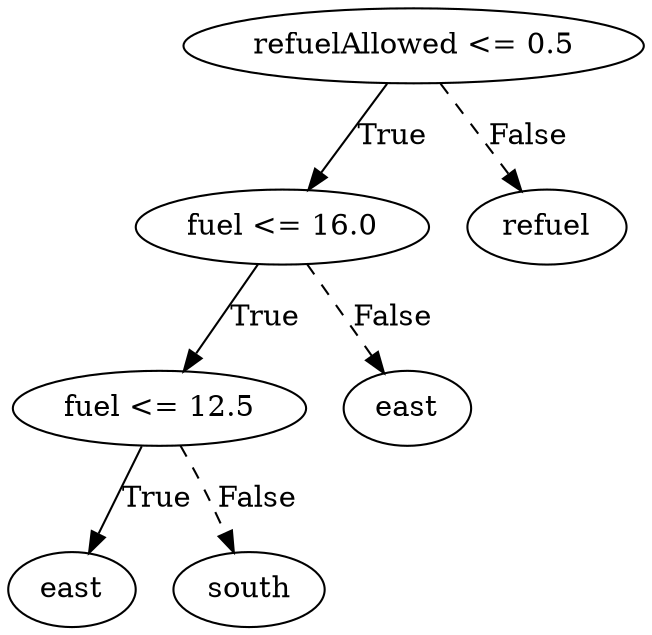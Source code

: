 digraph {
0 [label="refuelAllowed <= 0.5"];
1 [label="fuel <= 16.0"];
2 [label="fuel <= 12.5"];
3 [label="east"];
2 -> 3 [label="True"];
4 [label="south"];
2 -> 4 [style="dashed", label="False"];
1 -> 2 [label="True"];
5 [label="east"];
1 -> 5 [style="dashed", label="False"];
0 -> 1 [label="True"];
6 [label="refuel"];
0 -> 6 [style="dashed", label="False"];

}